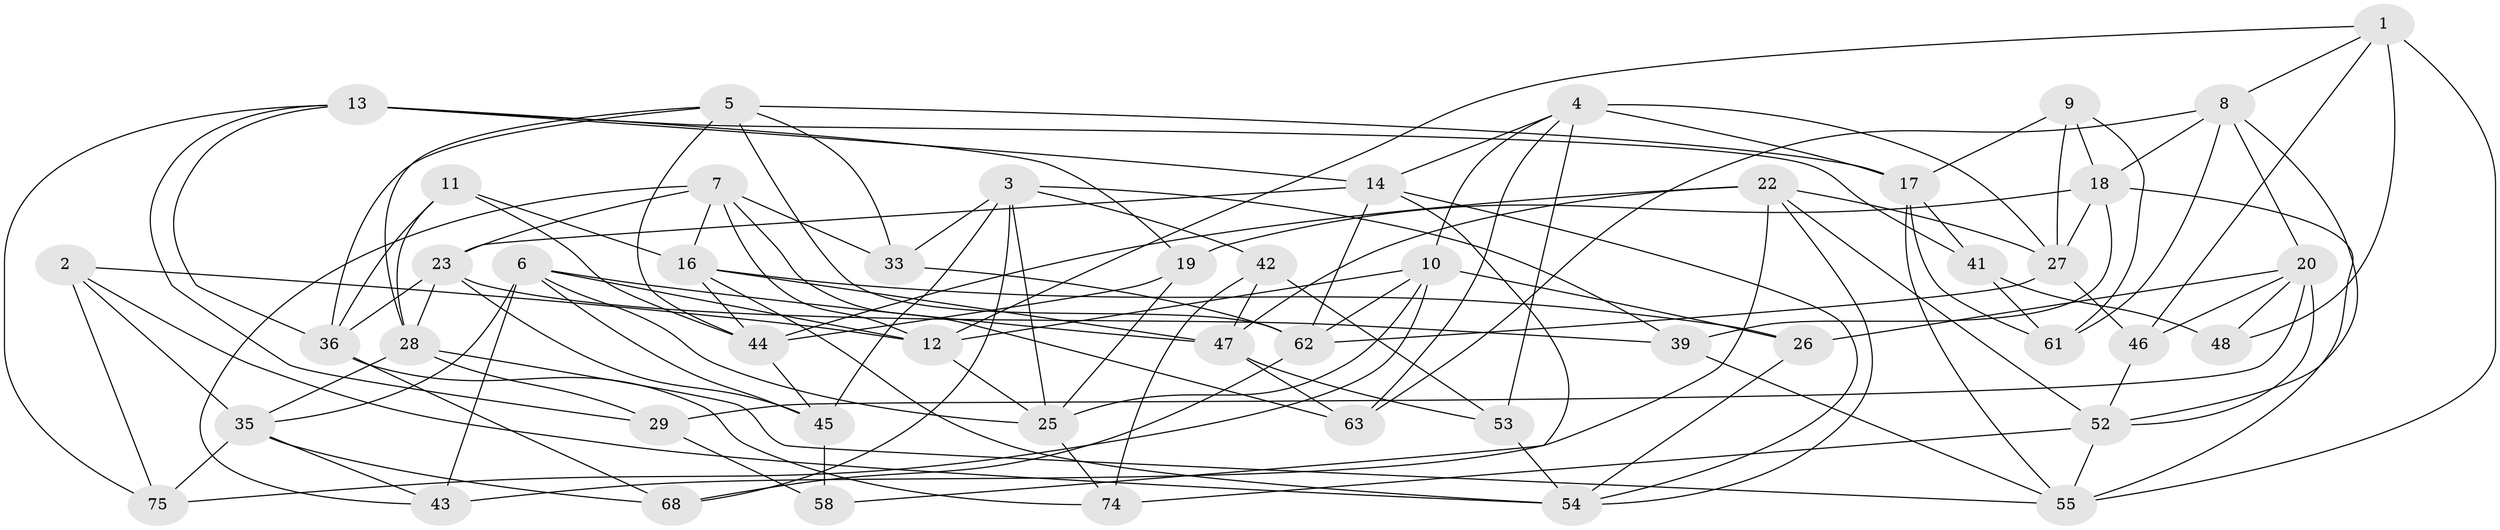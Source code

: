 // Generated by graph-tools (version 1.1) at 2025/52/02/27/25 19:52:31]
// undirected, 49 vertices, 125 edges
graph export_dot {
graph [start="1"]
  node [color=gray90,style=filled];
  1 [super="+76"];
  2;
  3 [super="+51"];
  4 [super="+56"];
  5 [super="+34"];
  6 [super="+71"];
  7 [super="+15"];
  8 [super="+37"];
  9;
  10 [super="+67"];
  11;
  12 [super="+30"];
  13 [super="+21"];
  14 [super="+32"];
  16 [super="+38"];
  17 [super="+24"];
  18 [super="+70"];
  19;
  20 [super="+60"];
  22 [super="+50"];
  23 [super="+57"];
  25 [super="+40"];
  26;
  27 [super="+72"];
  28 [super="+31"];
  29;
  33;
  35 [super="+59"];
  36 [super="+49"];
  39;
  41;
  42;
  43;
  44 [super="+69"];
  45 [super="+73"];
  46;
  47 [super="+64"];
  48;
  52 [super="+65"];
  53;
  54 [super="+78"];
  55 [super="+66"];
  58;
  61;
  62 [super="+77"];
  63;
  68;
  74;
  75;
  1 -- 48 [weight=2];
  1 -- 12;
  1 -- 55;
  1 -- 46;
  1 -- 8;
  2 -- 75;
  2 -- 35;
  2 -- 12;
  2 -- 54;
  3 -- 39;
  3 -- 68;
  3 -- 33;
  3 -- 42;
  3 -- 45;
  3 -- 25;
  4 -- 10;
  4 -- 14;
  4 -- 27;
  4 -- 17;
  4 -- 53;
  4 -- 63;
  5 -- 33;
  5 -- 44;
  5 -- 17;
  5 -- 36;
  5 -- 62;
  5 -- 28;
  6 -- 47;
  6 -- 35;
  6 -- 12;
  6 -- 25;
  6 -- 43;
  6 -- 45;
  7 -- 63;
  7 -- 23;
  7 -- 33;
  7 -- 43;
  7 -- 12;
  7 -- 16;
  8 -- 52;
  8 -- 63;
  8 -- 61;
  8 -- 20;
  8 -- 18;
  9 -- 18;
  9 -- 61;
  9 -- 27;
  9 -- 17;
  10 -- 26;
  10 -- 62;
  10 -- 25;
  10 -- 75;
  10 -- 12;
  11 -- 36;
  11 -- 44;
  11 -- 16;
  11 -- 28;
  12 -- 25;
  13 -- 75;
  13 -- 14;
  13 -- 29;
  13 -- 41;
  13 -- 19;
  13 -- 36;
  14 -- 54;
  14 -- 62;
  14 -- 58;
  14 -- 23;
  16 -- 26;
  16 -- 54;
  16 -- 44;
  16 -- 47;
  17 -- 41;
  17 -- 55;
  17 -- 61;
  18 -- 19;
  18 -- 27;
  18 -- 55;
  18 -- 39;
  19 -- 44;
  19 -- 25;
  20 -- 48;
  20 -- 52;
  20 -- 26;
  20 -- 29;
  20 -- 46;
  22 -- 52;
  22 -- 43;
  22 -- 54;
  22 -- 27;
  22 -- 44;
  22 -- 47;
  23 -- 36;
  23 -- 28;
  23 -- 45;
  23 -- 39;
  25 -- 74;
  26 -- 54;
  27 -- 46;
  27 -- 62;
  28 -- 55;
  28 -- 35;
  28 -- 29;
  29 -- 58;
  33 -- 62;
  35 -- 68;
  35 -- 75;
  35 -- 43;
  36 -- 74;
  36 -- 68;
  39 -- 55;
  41 -- 48;
  41 -- 61;
  42 -- 53;
  42 -- 74;
  42 -- 47;
  44 -- 45;
  45 -- 58 [weight=2];
  46 -- 52;
  47 -- 53;
  47 -- 63;
  52 -- 74;
  52 -- 55;
  53 -- 54;
  62 -- 68;
}

